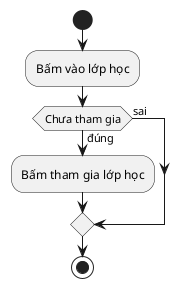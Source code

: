 @startuml ThamGiaLopHoc
start
:Bấm vào lớp học;
if (Chưa tham gia) is (đúng) then 
:Bấm tham gia lớp học;
else (sai) 
endif
stop
@enduml